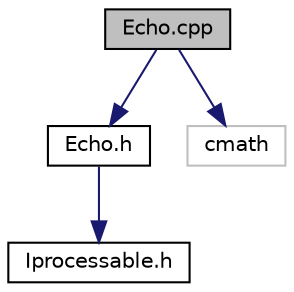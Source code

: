 digraph "Echo.cpp"
{
  edge [fontname="Helvetica",fontsize="10",labelfontname="Helvetica",labelfontsize="10"];
  node [fontname="Helvetica",fontsize="10",shape=record];
  Node0 [label="Echo.cpp",height=0.2,width=0.4,color="black", fillcolor="grey75", style="filled", fontcolor="black"];
  Node0 -> Node1 [color="midnightblue",fontsize="10",style="solid",fontname="Helvetica"];
  Node1 [label="Echo.h",height=0.2,width=0.4,color="black", fillcolor="white", style="filled",URL="$d8/dd9/Echo_8h.html"];
  Node1 -> Node2 [color="midnightblue",fontsize="10",style="solid",fontname="Helvetica"];
  Node2 [label="Iprocessable.h",height=0.2,width=0.4,color="black", fillcolor="white", style="filled",URL="$d2/dc1/Iprocessable_8h.html"];
  Node0 -> Node3 [color="midnightblue",fontsize="10",style="solid",fontname="Helvetica"];
  Node3 [label="cmath",height=0.2,width=0.4,color="grey75", fillcolor="white", style="filled"];
}
